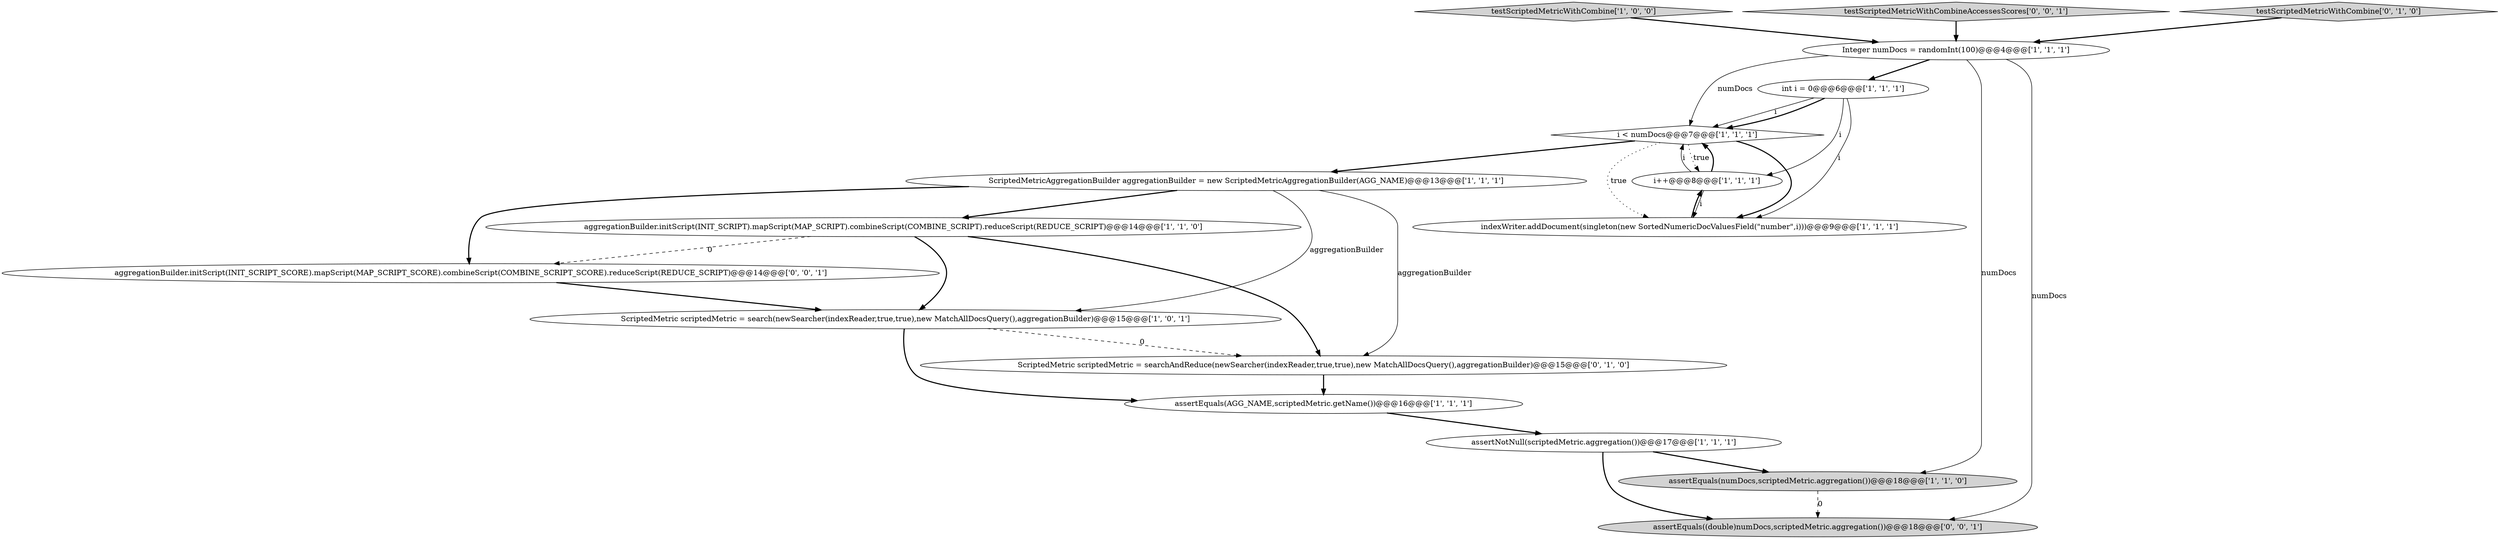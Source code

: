 digraph {
16 [style = filled, label = "assertEquals((double)numDocs,scriptedMetric.aggregation())@@@18@@@['0', '0', '1']", fillcolor = lightgray, shape = ellipse image = "AAA0AAABBB3BBB"];
4 [style = filled, label = "i++@@@8@@@['1', '1', '1']", fillcolor = white, shape = ellipse image = "AAA0AAABBB1BBB"];
15 [style = filled, label = "aggregationBuilder.initScript(INIT_SCRIPT_SCORE).mapScript(MAP_SCRIPT_SCORE).combineScript(COMBINE_SCRIPT_SCORE).reduceScript(REDUCE_SCRIPT)@@@14@@@['0', '0', '1']", fillcolor = white, shape = ellipse image = "AAA0AAABBB3BBB"];
2 [style = filled, label = "assertEquals(numDocs,scriptedMetric.aggregation())@@@18@@@['1', '1', '0']", fillcolor = lightgray, shape = ellipse image = "AAA0AAABBB1BBB"];
8 [style = filled, label = "testScriptedMetricWithCombine['1', '0', '0']", fillcolor = lightgray, shape = diamond image = "AAA0AAABBB1BBB"];
1 [style = filled, label = "assertNotNull(scriptedMetric.aggregation())@@@17@@@['1', '1', '1']", fillcolor = white, shape = ellipse image = "AAA0AAABBB1BBB"];
11 [style = filled, label = "i < numDocs@@@7@@@['1', '1', '1']", fillcolor = white, shape = diamond image = "AAA0AAABBB1BBB"];
14 [style = filled, label = "testScriptedMetricWithCombineAccessesScores['0', '0', '1']", fillcolor = lightgray, shape = diamond image = "AAA0AAABBB3BBB"];
9 [style = filled, label = "ScriptedMetricAggregationBuilder aggregationBuilder = new ScriptedMetricAggregationBuilder(AGG_NAME)@@@13@@@['1', '1', '1']", fillcolor = white, shape = ellipse image = "AAA0AAABBB1BBB"];
10 [style = filled, label = "Integer numDocs = randomInt(100)@@@4@@@['1', '1', '1']", fillcolor = white, shape = ellipse image = "AAA0AAABBB1BBB"];
12 [style = filled, label = "testScriptedMetricWithCombine['0', '1', '0']", fillcolor = lightgray, shape = diamond image = "AAA0AAABBB2BBB"];
0 [style = filled, label = "assertEquals(AGG_NAME,scriptedMetric.getName())@@@16@@@['1', '1', '1']", fillcolor = white, shape = ellipse image = "AAA0AAABBB1BBB"];
6 [style = filled, label = "ScriptedMetric scriptedMetric = search(newSearcher(indexReader,true,true),new MatchAllDocsQuery(),aggregationBuilder)@@@15@@@['1', '0', '1']", fillcolor = white, shape = ellipse image = "AAA0AAABBB1BBB"];
7 [style = filled, label = "indexWriter.addDocument(singleton(new SortedNumericDocValuesField(\"number\",i)))@@@9@@@['1', '1', '1']", fillcolor = white, shape = ellipse image = "AAA0AAABBB1BBB"];
3 [style = filled, label = "int i = 0@@@6@@@['1', '1', '1']", fillcolor = white, shape = ellipse image = "AAA0AAABBB1BBB"];
5 [style = filled, label = "aggregationBuilder.initScript(INIT_SCRIPT).mapScript(MAP_SCRIPT).combineScript(COMBINE_SCRIPT).reduceScript(REDUCE_SCRIPT)@@@14@@@['1', '1', '0']", fillcolor = white, shape = ellipse image = "AAA0AAABBB1BBB"];
13 [style = filled, label = "ScriptedMetric scriptedMetric = searchAndReduce(newSearcher(indexReader,true,true),new MatchAllDocsQuery(),aggregationBuilder)@@@15@@@['0', '1', '0']", fillcolor = white, shape = ellipse image = "AAA1AAABBB2BBB"];
3->11 [style = solid, label="i"];
3->11 [style = bold, label=""];
13->0 [style = bold, label=""];
4->11 [style = bold, label=""];
6->0 [style = bold, label=""];
9->15 [style = bold, label=""];
10->16 [style = solid, label="numDocs"];
11->9 [style = bold, label=""];
3->4 [style = solid, label="i"];
6->13 [style = dashed, label="0"];
11->7 [style = dotted, label="true"];
10->11 [style = solid, label="numDocs"];
4->7 [style = solid, label="i"];
0->1 [style = bold, label=""];
15->6 [style = bold, label=""];
4->11 [style = solid, label="i"];
5->13 [style = bold, label=""];
10->3 [style = bold, label=""];
11->7 [style = bold, label=""];
3->7 [style = solid, label="i"];
2->16 [style = dashed, label="0"];
12->10 [style = bold, label=""];
9->6 [style = solid, label="aggregationBuilder"];
9->13 [style = solid, label="aggregationBuilder"];
10->2 [style = solid, label="numDocs"];
7->4 [style = bold, label=""];
11->4 [style = dotted, label="true"];
1->16 [style = bold, label=""];
14->10 [style = bold, label=""];
9->5 [style = bold, label=""];
1->2 [style = bold, label=""];
8->10 [style = bold, label=""];
5->15 [style = dashed, label="0"];
5->6 [style = bold, label=""];
}
